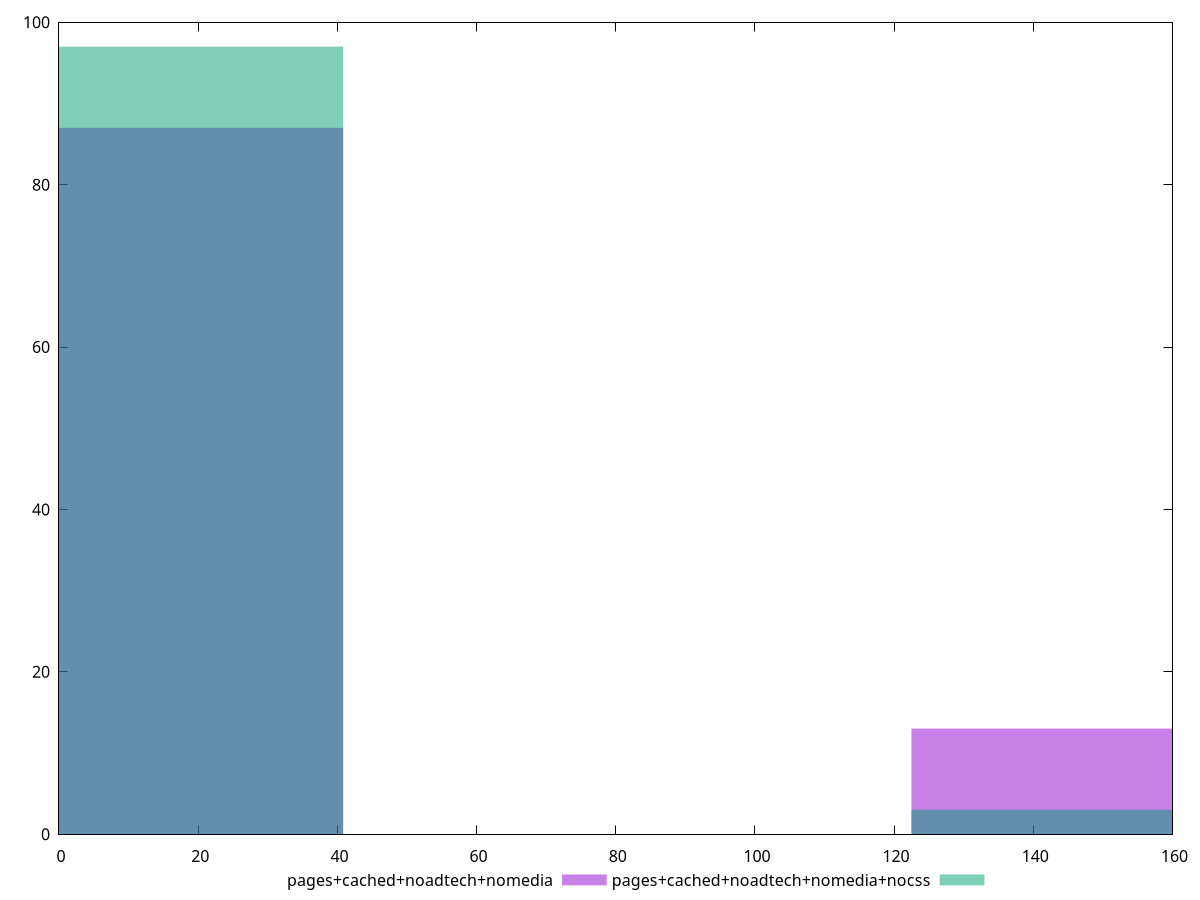 reset

$pagesCachedNoadtechNomedia <<EOF
163.31542306330354 13
0 87
EOF

$pagesCachedNoadtechNomediaNocss <<EOF
0 97
163.31542306330354 3
EOF

set key outside below
set boxwidth 81.65771153165177
set xrange [0:160]
set yrange [0:100]
set trange [0:100]
set style fill transparent solid 0.5 noborder
set terminal svg size 640, 500 enhanced background rgb 'white'
set output "report_00018_2021-02-10T15-25-16.877Z/uses-http2/comparison/histogram/3_vs_4.svg"

plot $pagesCachedNoadtechNomedia title "pages+cached+noadtech+nomedia" with boxes, \
     $pagesCachedNoadtechNomediaNocss title "pages+cached+noadtech+nomedia+nocss" with boxes

reset
